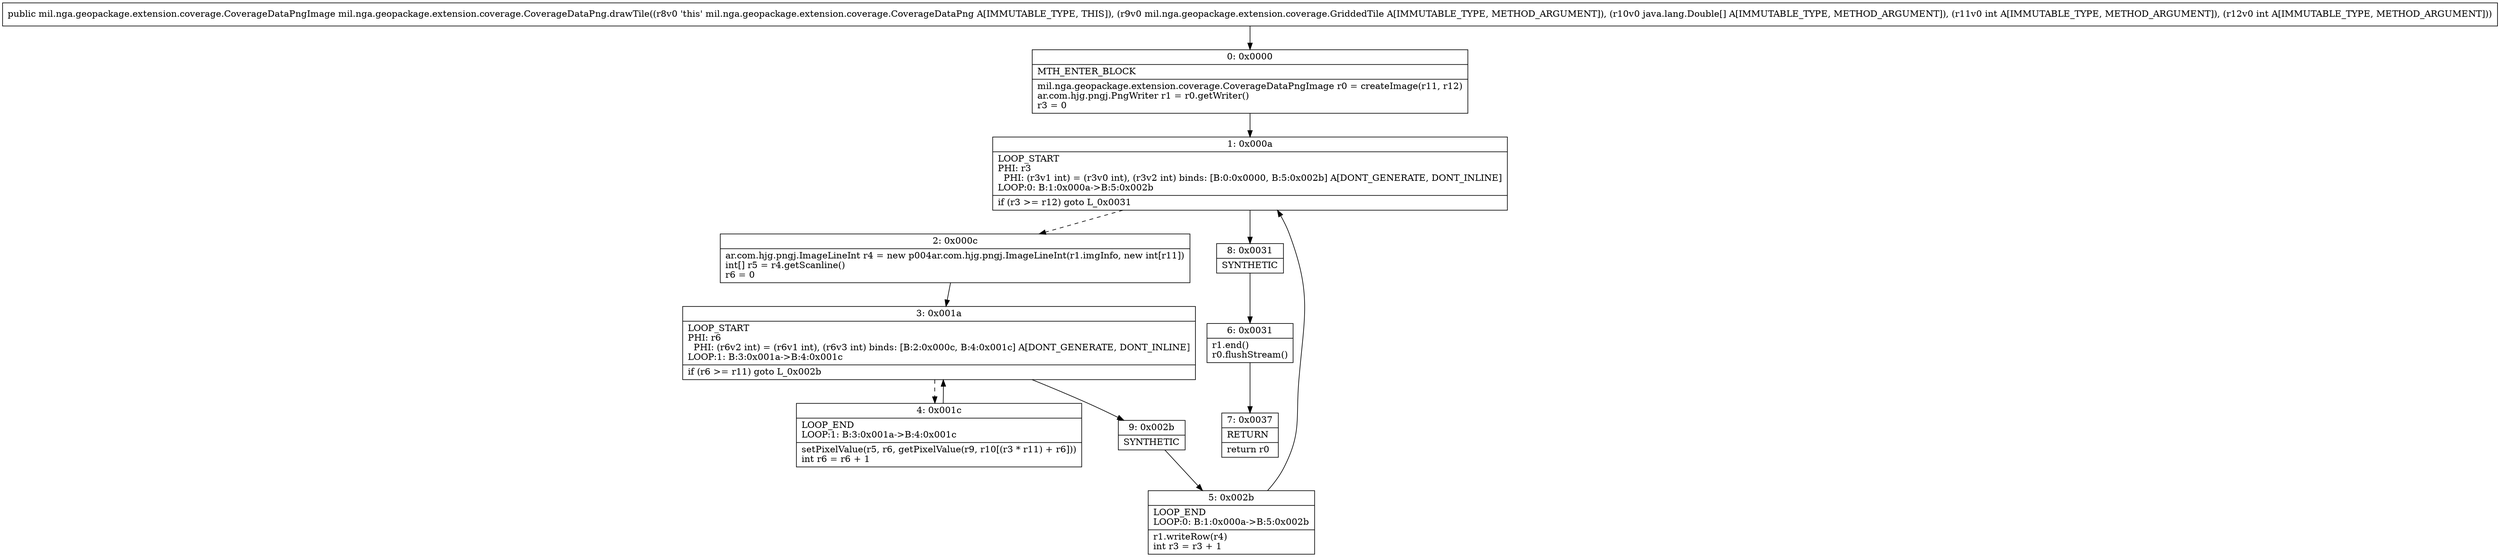 digraph "CFG formil.nga.geopackage.extension.coverage.CoverageDataPng.drawTile(Lmil\/nga\/geopackage\/extension\/coverage\/GriddedTile;[Ljava\/lang\/Double;II)Lmil\/nga\/geopackage\/extension\/coverage\/CoverageDataPngImage;" {
Node_0 [shape=record,label="{0\:\ 0x0000|MTH_ENTER_BLOCK\l|mil.nga.geopackage.extension.coverage.CoverageDataPngImage r0 = createImage(r11, r12)\lar.com.hjg.pngj.PngWriter r1 = r0.getWriter()\lr3 = 0\l}"];
Node_1 [shape=record,label="{1\:\ 0x000a|LOOP_START\lPHI: r3 \l  PHI: (r3v1 int) = (r3v0 int), (r3v2 int) binds: [B:0:0x0000, B:5:0x002b] A[DONT_GENERATE, DONT_INLINE]\lLOOP:0: B:1:0x000a\-\>B:5:0x002b\l|if (r3 \>= r12) goto L_0x0031\l}"];
Node_2 [shape=record,label="{2\:\ 0x000c|ar.com.hjg.pngj.ImageLineInt r4 = new p004ar.com.hjg.pngj.ImageLineInt(r1.imgInfo, new int[r11])\lint[] r5 = r4.getScanline()\lr6 = 0\l}"];
Node_3 [shape=record,label="{3\:\ 0x001a|LOOP_START\lPHI: r6 \l  PHI: (r6v2 int) = (r6v1 int), (r6v3 int) binds: [B:2:0x000c, B:4:0x001c] A[DONT_GENERATE, DONT_INLINE]\lLOOP:1: B:3:0x001a\-\>B:4:0x001c\l|if (r6 \>= r11) goto L_0x002b\l}"];
Node_4 [shape=record,label="{4\:\ 0x001c|LOOP_END\lLOOP:1: B:3:0x001a\-\>B:4:0x001c\l|setPixelValue(r5, r6, getPixelValue(r9, r10[(r3 * r11) + r6]))\lint r6 = r6 + 1\l}"];
Node_5 [shape=record,label="{5\:\ 0x002b|LOOP_END\lLOOP:0: B:1:0x000a\-\>B:5:0x002b\l|r1.writeRow(r4)\lint r3 = r3 + 1\l}"];
Node_6 [shape=record,label="{6\:\ 0x0031|r1.end()\lr0.flushStream()\l}"];
Node_7 [shape=record,label="{7\:\ 0x0037|RETURN\l|return r0\l}"];
Node_8 [shape=record,label="{8\:\ 0x0031|SYNTHETIC\l}"];
Node_9 [shape=record,label="{9\:\ 0x002b|SYNTHETIC\l}"];
MethodNode[shape=record,label="{public mil.nga.geopackage.extension.coverage.CoverageDataPngImage mil.nga.geopackage.extension.coverage.CoverageDataPng.drawTile((r8v0 'this' mil.nga.geopackage.extension.coverage.CoverageDataPng A[IMMUTABLE_TYPE, THIS]), (r9v0 mil.nga.geopackage.extension.coverage.GriddedTile A[IMMUTABLE_TYPE, METHOD_ARGUMENT]), (r10v0 java.lang.Double[] A[IMMUTABLE_TYPE, METHOD_ARGUMENT]), (r11v0 int A[IMMUTABLE_TYPE, METHOD_ARGUMENT]), (r12v0 int A[IMMUTABLE_TYPE, METHOD_ARGUMENT])) }"];
MethodNode -> Node_0;
Node_0 -> Node_1;
Node_1 -> Node_2[style=dashed];
Node_1 -> Node_8;
Node_2 -> Node_3;
Node_3 -> Node_4[style=dashed];
Node_3 -> Node_9;
Node_4 -> Node_3;
Node_5 -> Node_1;
Node_6 -> Node_7;
Node_8 -> Node_6;
Node_9 -> Node_5;
}

